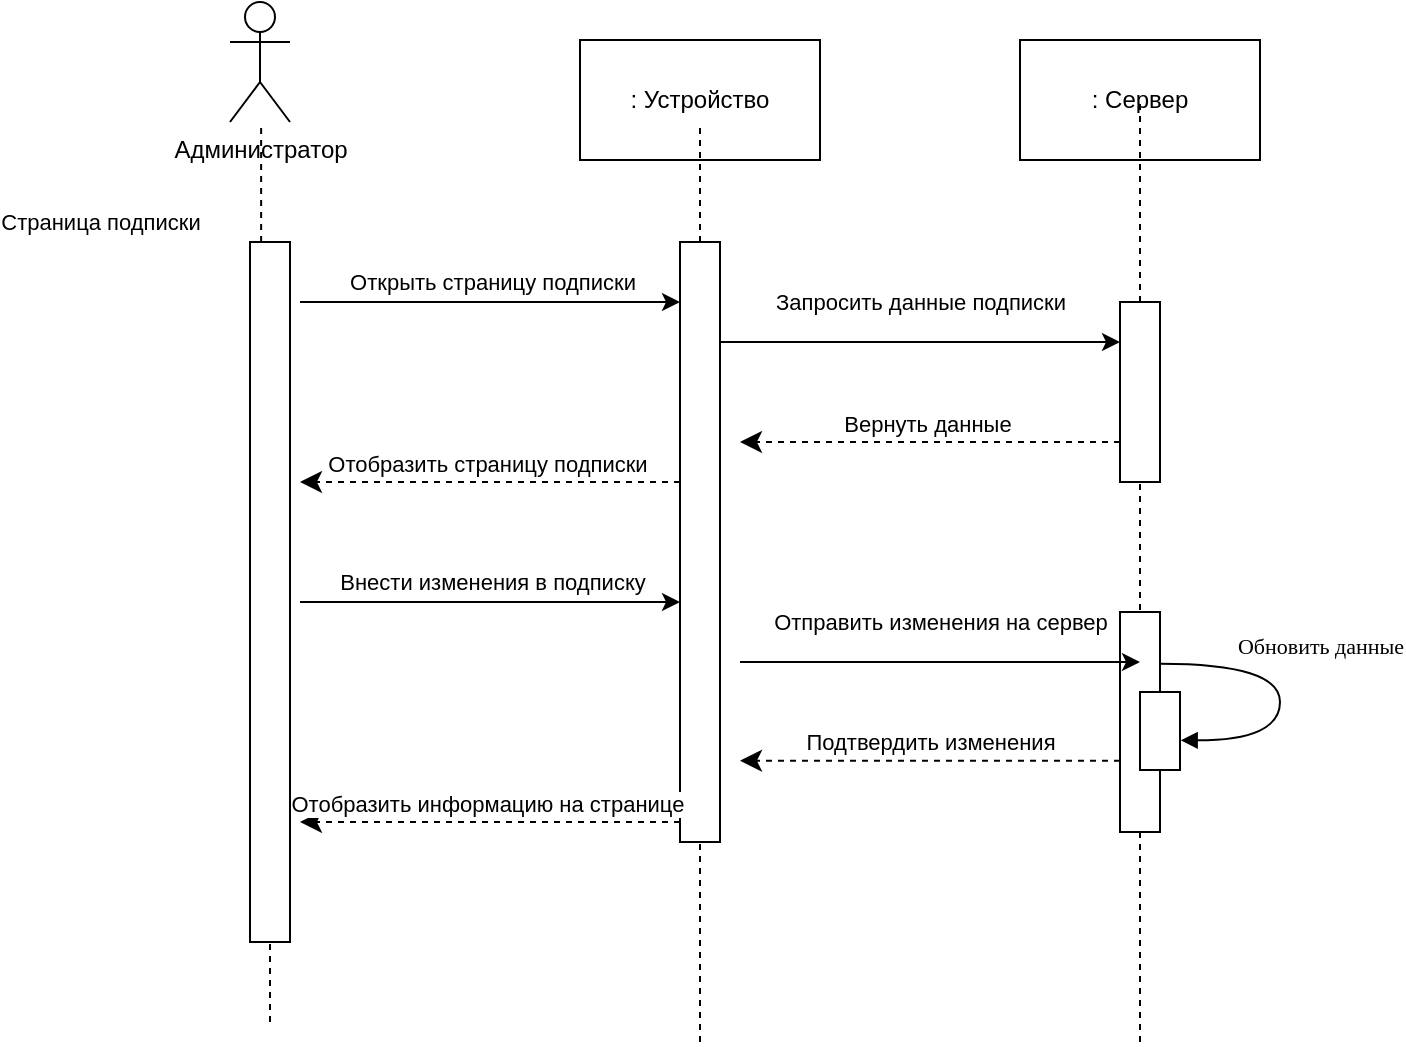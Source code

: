 <mxfile version="22.0.2" type="device">
  <diagram name="Страница — 1" id="QheiP6FYDaWY30L5TJRV">
    <mxGraphModel dx="1418" dy="828" grid="1" gridSize="10" guides="1" tooltips="1" connect="1" arrows="1" fold="1" page="1" pageScale="1" pageWidth="827" pageHeight="1169" background="#ffffff" math="0" shadow="0">
      <root>
        <mxCell id="0" />
        <mxCell id="1" parent="0" />
        <mxCell id="4-v8WGSnHiIDi6gtvXBV-103" value="" style="endArrow=none;dashed=1;html=1;rounded=0;" parent="1" target="4-v8WGSnHiIDi6gtvXBV-2" edge="1">
          <mxGeometry width="50" height="50" relative="1" as="geometry">
            <mxPoint x="135" y="1660" as="sourcePoint" />
            <mxPoint x="134.58" y="1710" as="targetPoint" />
          </mxGeometry>
        </mxCell>
        <mxCell id="4-v8WGSnHiIDi6gtvXBV-1" value="" style="endArrow=none;dashed=1;html=1;rounded=0;" parent="1" source="4-v8WGSnHiIDi6gtvXBV-6" edge="1">
          <mxGeometry width="50" height="50" relative="1" as="geometry">
            <mxPoint x="135" y="600" as="sourcePoint" />
            <mxPoint x="130" y="1210" as="targetPoint" />
          </mxGeometry>
        </mxCell>
        <mxCell id="4-v8WGSnHiIDi6gtvXBV-2" value="" style="html=1;points=[[0,0,0,0,5],[0,1,0,0,-5],[1,0,0,0,5],[1,1,0,0,-5]];perimeter=orthogonalPerimeter;outlineConnect=0;targetShapes=umlLifeline;portConstraint=eastwest;newEdgeStyle={&quot;curved&quot;:0,&quot;rounded&quot;:0};" parent="1" vertex="1">
          <mxGeometry x="125" y="1270" width="20" height="350" as="geometry" />
        </mxCell>
        <mxCell id="4-v8WGSnHiIDi6gtvXBV-9" value=": Устройство" style="rounded=0;whiteSpace=wrap;html=1;" parent="1" vertex="1">
          <mxGeometry x="290" y="1169" width="120" height="60" as="geometry" />
        </mxCell>
        <mxCell id="4-v8WGSnHiIDi6gtvXBV-10" value=": Сервер" style="rounded=0;whiteSpace=wrap;html=1;" parent="1" vertex="1">
          <mxGeometry x="510" y="1169" width="120" height="60" as="geometry" />
        </mxCell>
        <mxCell id="4-v8WGSnHiIDi6gtvXBV-39" value="" style="endArrow=none;dashed=1;html=1;rounded=0;" parent="1" source="4-v8WGSnHiIDi6gtvXBV-72" edge="1">
          <mxGeometry width="50" height="50" relative="1" as="geometry">
            <mxPoint x="350" y="2100" as="sourcePoint" />
            <mxPoint x="350" y="1210" as="targetPoint" />
          </mxGeometry>
        </mxCell>
        <mxCell id="4-v8WGSnHiIDi6gtvXBV-62" value="" style="endArrow=none;dashed=1;html=1;rounded=0;" parent="1" source="4-v8WGSnHiIDi6gtvXBV-74" edge="1">
          <mxGeometry width="50" height="50" relative="1" as="geometry">
            <mxPoint x="570" y="2080" as="sourcePoint" />
            <mxPoint x="570" y="1200" as="targetPoint" />
          </mxGeometry>
        </mxCell>
        <mxCell id="4-v8WGSnHiIDi6gtvXBV-72" value="" style="html=1;points=[[0,0,0,0,5],[0,1,0,0,-5],[1,0,0,0,5],[1,1,0,0,-5]];perimeter=orthogonalPerimeter;outlineConnect=0;targetShapes=umlLifeline;portConstraint=eastwest;newEdgeStyle={&quot;curved&quot;:0,&quot;rounded&quot;:0};" parent="1" vertex="1">
          <mxGeometry x="340" y="1270" width="20" height="300" as="geometry" />
        </mxCell>
        <mxCell id="4-v8WGSnHiIDi6gtvXBV-73" value="" style="endArrow=none;dashed=1;html=1;rounded=0;" parent="1" target="4-v8WGSnHiIDi6gtvXBV-74" edge="1">
          <mxGeometry width="50" height="50" relative="1" as="geometry">
            <mxPoint x="570" y="1460" as="sourcePoint" />
            <mxPoint x="570" y="940" as="targetPoint" />
          </mxGeometry>
        </mxCell>
        <mxCell id="4-v8WGSnHiIDi6gtvXBV-74" value="" style="html=1;points=[[0,0,0,0,5],[0,1,0,0,-5],[1,0,0,0,5],[1,1,0,0,-5]];perimeter=orthogonalPerimeter;outlineConnect=0;targetShapes=umlLifeline;portConstraint=eastwest;newEdgeStyle={&quot;curved&quot;:0,&quot;rounded&quot;:0};" parent="1" vertex="1">
          <mxGeometry x="560" y="1300" width="20" height="90" as="geometry" />
        </mxCell>
        <mxCell id="4-v8WGSnHiIDi6gtvXBV-75" value="" style="endArrow=classic;html=1;rounded=0;" parent="1" edge="1">
          <mxGeometry width="50" height="50" relative="1" as="geometry">
            <mxPoint x="150" y="1300" as="sourcePoint" />
            <mxPoint x="340" y="1300" as="targetPoint" />
          </mxGeometry>
        </mxCell>
        <mxCell id="4-v8WGSnHiIDi6gtvXBV-76" value="Открыть страницу подписки" style="edgeLabel;html=1;align=center;verticalAlign=middle;resizable=0;points=[];" parent="4-v8WGSnHiIDi6gtvXBV-75" vertex="1" connectable="0">
          <mxGeometry x="0.007" y="-1" relative="1" as="geometry">
            <mxPoint y="-11" as="offset" />
          </mxGeometry>
        </mxCell>
        <mxCell id="4-v8WGSnHiIDi6gtvXBV-77" value="" style="endArrow=classic;html=1;rounded=0;" parent="1" edge="1">
          <mxGeometry width="50" height="50" relative="1" as="geometry">
            <mxPoint x="360" y="1320" as="sourcePoint" />
            <mxPoint x="560" y="1320" as="targetPoint" />
          </mxGeometry>
        </mxCell>
        <mxCell id="4-v8WGSnHiIDi6gtvXBV-78" value="Запросить данные подписки" style="edgeLabel;html=1;align=center;verticalAlign=middle;resizable=0;points=[];" parent="4-v8WGSnHiIDi6gtvXBV-77" vertex="1" connectable="0">
          <mxGeometry x="0.17" y="3" relative="1" as="geometry">
            <mxPoint x="-17" y="-17" as="offset" />
          </mxGeometry>
        </mxCell>
        <mxCell id="4-v8WGSnHiIDi6gtvXBV-79" value="Вернуть данные&amp;nbsp;" style="html=1;verticalAlign=bottom;endArrow=classic;dashed=1;endSize=8;curved=0;rounded=0;endFill=1;" parent="1" edge="1">
          <mxGeometry relative="1" as="geometry">
            <mxPoint x="560" y="1370" as="sourcePoint" />
            <mxPoint x="370" y="1370" as="targetPoint" />
          </mxGeometry>
        </mxCell>
        <mxCell id="4-v8WGSnHiIDi6gtvXBV-80" value="Отобразить&amp;nbsp;страницу подписки&amp;nbsp;" style="html=1;verticalAlign=bottom;endArrow=classic;dashed=1;endSize=8;curved=0;rounded=0;endFill=1;" parent="1" edge="1">
          <mxGeometry relative="1" as="geometry">
            <mxPoint x="340" y="1390" as="sourcePoint" />
            <mxPoint x="150" y="1390" as="targetPoint" />
          </mxGeometry>
        </mxCell>
        <mxCell id="4-v8WGSnHiIDi6gtvXBV-81" value="" style="endArrow=classic;html=1;rounded=0;" parent="1" edge="1">
          <mxGeometry width="50" height="50" relative="1" as="geometry">
            <mxPoint x="150" y="1450" as="sourcePoint" />
            <mxPoint x="340" y="1450" as="targetPoint" />
          </mxGeometry>
        </mxCell>
        <mxCell id="4-v8WGSnHiIDi6gtvXBV-82" value="Внести изменения в подписку" style="edgeLabel;html=1;align=center;verticalAlign=middle;resizable=0;points=[];" parent="4-v8WGSnHiIDi6gtvXBV-81" vertex="1" connectable="0">
          <mxGeometry x="0.007" y="-1" relative="1" as="geometry">
            <mxPoint y="-11" as="offset" />
          </mxGeometry>
        </mxCell>
        <mxCell id="4-v8WGSnHiIDi6gtvXBV-83" value="Подтвердить изменения" style="html=1;verticalAlign=bottom;endArrow=classic;dashed=1;endSize=8;curved=0;rounded=0;endFill=1;" parent="1" edge="1">
          <mxGeometry relative="1" as="geometry">
            <mxPoint x="560" y="1529.37" as="sourcePoint" />
            <mxPoint x="370" y="1529.37" as="targetPoint" />
            <mxPoint as="offset" />
          </mxGeometry>
        </mxCell>
        <mxCell id="4-v8WGSnHiIDi6gtvXBV-84" value="Отобразить информацию на странице&amp;nbsp;" style="html=1;verticalAlign=bottom;endArrow=classic;dashed=1;endSize=8;curved=0;rounded=0;endFill=1;" parent="1" edge="1">
          <mxGeometry relative="1" as="geometry">
            <mxPoint x="340" y="1560" as="sourcePoint" />
            <mxPoint x="150" y="1560" as="targetPoint" />
          </mxGeometry>
        </mxCell>
        <mxCell id="4-v8WGSnHiIDi6gtvXBV-85" value="" style="endArrow=none;dashed=1;html=1;rounded=0;" parent="1" edge="1">
          <mxGeometry width="50" height="50" relative="1" as="geometry">
            <mxPoint x="570" y="1670" as="sourcePoint" />
            <mxPoint x="570" y="1550" as="targetPoint" />
          </mxGeometry>
        </mxCell>
        <mxCell id="4-v8WGSnHiIDi6gtvXBV-96" value="&lt;span style=&quot;font-size: 11px;&quot;&gt;Обновить данные&lt;/span&gt;" style="html=1;verticalAlign=bottom;endArrow=block;labelBackgroundColor=none;fontFamily=Verdana;fontSize=12;elbow=vertical;edgeStyle=orthogonalEdgeStyle;curved=1;entryX=1;entryY=0.286;entryPerimeter=0;" parent="1" edge="1">
          <mxGeometry x="-0.189" y="20" relative="1" as="geometry">
            <mxPoint x="580" y="1480.83" as="sourcePoint" />
            <mxPoint x="590.333" y="1519.163" as="targetPoint" />
            <Array as="points">
              <mxPoint x="640" y="1480.83" />
              <mxPoint x="640" y="1518.83" />
            </Array>
            <mxPoint as="offset" />
          </mxGeometry>
        </mxCell>
        <mxCell id="4-v8WGSnHiIDi6gtvXBV-97" value="" style="endArrow=none;dashed=1;html=1;rounded=0;" parent="1" target="4-v8WGSnHiIDi6gtvXBV-98" edge="1">
          <mxGeometry width="50" height="50" relative="1" as="geometry">
            <mxPoint x="570" y="1505" as="sourcePoint" />
            <mxPoint x="570" y="1305" as="targetPoint" />
          </mxGeometry>
        </mxCell>
        <mxCell id="4-v8WGSnHiIDi6gtvXBV-98" value="" style="html=1;points=[[0,0,0,0,5],[0,1,0,0,-5],[1,0,0,0,5],[1,1,0,0,-5]];perimeter=orthogonalPerimeter;outlineConnect=0;targetShapes=umlLifeline;portConstraint=eastwest;newEdgeStyle={&quot;curved&quot;:0,&quot;rounded&quot;:0};" parent="1" vertex="1">
          <mxGeometry x="560" y="1455" width="20" height="110" as="geometry" />
        </mxCell>
        <mxCell id="4-v8WGSnHiIDi6gtvXBV-99" value="" style="html=1;points=[];perimeter=orthogonalPerimeter;rounded=0;shadow=0;comic=0;labelBackgroundColor=none;strokeWidth=1;fontFamily=Verdana;fontSize=12;align=center;" parent="1" vertex="1">
          <mxGeometry x="570" y="1495" width="20" height="39" as="geometry" />
        </mxCell>
        <mxCell id="4-v8WGSnHiIDi6gtvXBV-87" value="" style="endArrow=classic;html=1;rounded=0;" parent="1" edge="1">
          <mxGeometry width="50" height="50" relative="1" as="geometry">
            <mxPoint x="370" y="1480" as="sourcePoint" />
            <mxPoint x="570" y="1480" as="targetPoint" />
          </mxGeometry>
        </mxCell>
        <mxCell id="4-v8WGSnHiIDi6gtvXBV-88" value="Отправить изменения на сервер" style="edgeLabel;html=1;align=center;verticalAlign=middle;resizable=0;points=[];" parent="4-v8WGSnHiIDi6gtvXBV-87" vertex="1" connectable="0">
          <mxGeometry x="0.17" y="3" relative="1" as="geometry">
            <mxPoint x="-17" y="-17" as="offset" />
          </mxGeometry>
        </mxCell>
        <mxCell id="4-v8WGSnHiIDi6gtvXBV-102" value="" style="endArrow=none;dashed=1;html=1;rounded=0;" parent="1" target="4-v8WGSnHiIDi6gtvXBV-72" edge="1">
          <mxGeometry width="50" height="50" relative="1" as="geometry">
            <mxPoint x="350" y="1670" as="sourcePoint" />
            <mxPoint x="320" y="1440" as="targetPoint" />
          </mxGeometry>
        </mxCell>
        <mxCell id="CevbhJ2QEURVzZiPTCWY-1" value="" style="endArrow=none;dashed=1;html=1;rounded=0;" parent="1" source="4-v8WGSnHiIDi6gtvXBV-2" target="4-v8WGSnHiIDi6gtvXBV-6" edge="1">
          <mxGeometry width="50" height="50" relative="1" as="geometry">
            <mxPoint x="130" y="1270" as="sourcePoint" />
            <mxPoint x="130" y="1210" as="targetPoint" />
          </mxGeometry>
        </mxCell>
        <mxCell id="4-v8WGSnHiIDi6gtvXBV-6" value="Администратор" style="shape=umlActor;verticalLabelPosition=bottom;verticalAlign=top;html=1;outlineConnect=0;" parent="1" vertex="1">
          <mxGeometry x="115" y="1150" width="30" height="60" as="geometry" />
        </mxCell>
        <mxCell id="CevbhJ2QEURVzZiPTCWY-3" value="Страница подписки" style="edgeLabel;html=1;align=center;verticalAlign=middle;resizable=0;points=[];" parent="1" vertex="1" connectable="0">
          <mxGeometry x="50" y="1260" as="geometry" />
        </mxCell>
      </root>
    </mxGraphModel>
  </diagram>
</mxfile>
